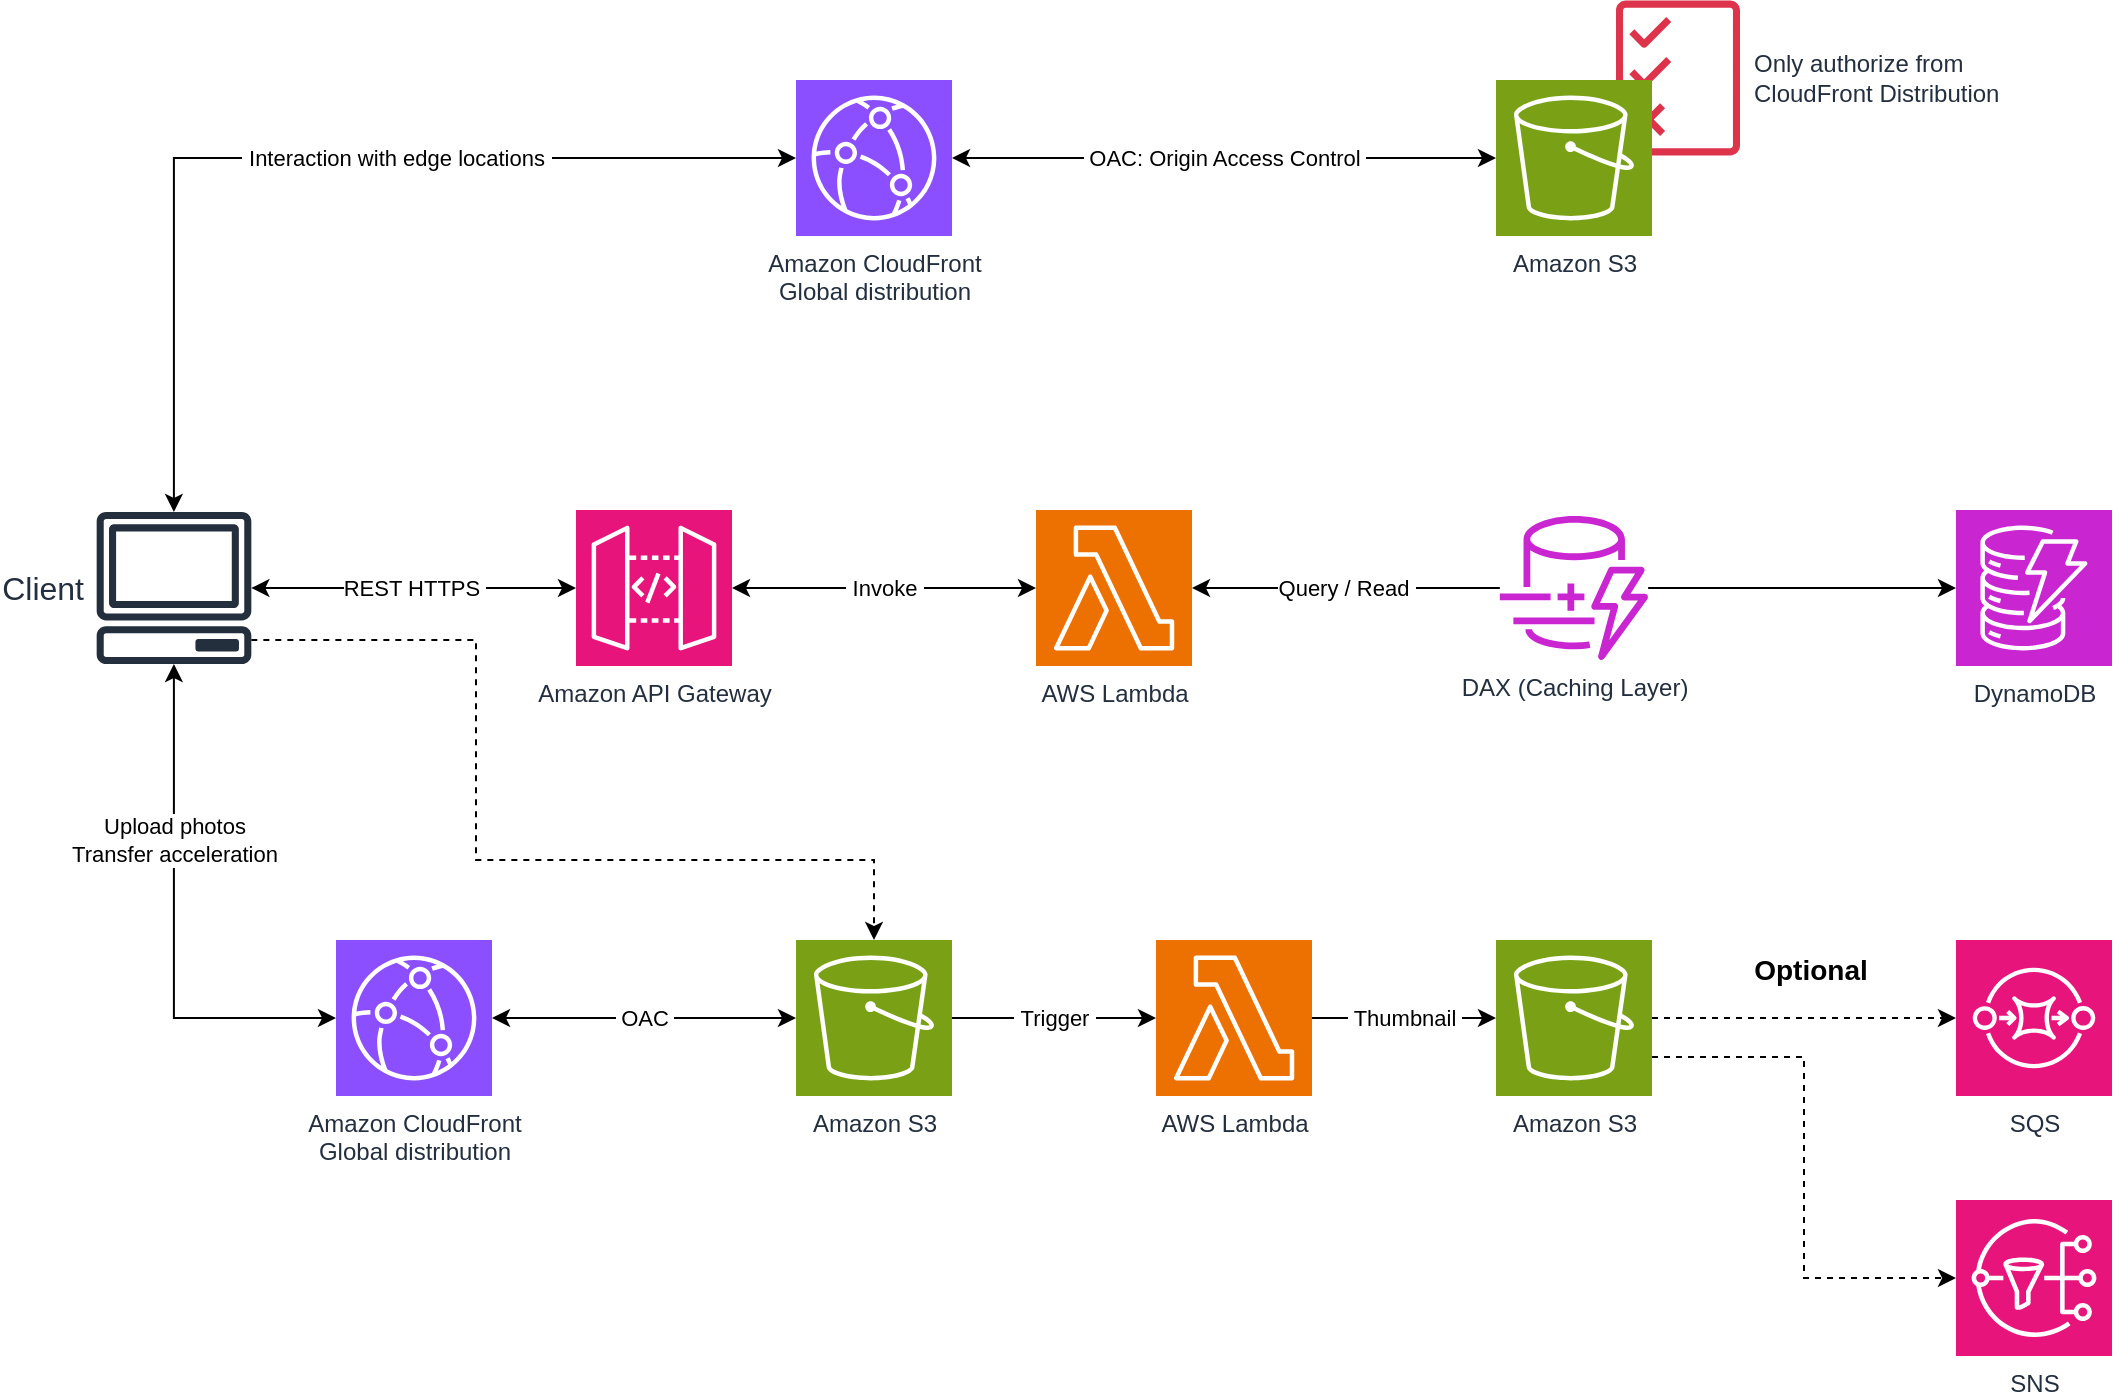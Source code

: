 <mxfile version="26.0.4">
  <diagram name="Page-1" id="jDS-JhoGd5YdV7mLaF9I">
    <mxGraphModel dx="2161" dy="1208" grid="1" gridSize="10" guides="1" tooltips="1" connect="1" arrows="1" fold="1" page="1" pageScale="1" pageWidth="850" pageHeight="1100" math="0" shadow="0">
      <root>
        <mxCell id="0" />
        <mxCell id="1" parent="0" />
        <mxCell id="gQkPntAoCRmPmgcHr82w-18" value="REST HTTPS&amp;nbsp;" style="edgeStyle=orthogonalEdgeStyle;rounded=0;orthogonalLoop=1;jettySize=auto;html=1;startArrow=classic;startFill=1;" edge="1" parent="1" source="gQkPntAoCRmPmgcHr82w-2" target="gQkPntAoCRmPmgcHr82w-3">
          <mxGeometry relative="1" as="geometry" />
        </mxCell>
        <mxCell id="gQkPntAoCRmPmgcHr82w-33" style="edgeStyle=orthogonalEdgeStyle;rounded=0;orthogonalLoop=1;jettySize=auto;html=1;dashed=1;" edge="1" parent="1" source="gQkPntAoCRmPmgcHr82w-2" target="gQkPntAoCRmPmgcHr82w-12">
          <mxGeometry relative="1" as="geometry">
            <Array as="points">
              <mxPoint x="160" y="460" />
              <mxPoint x="160" y="570" />
              <mxPoint x="359" y="570" />
            </Array>
          </mxGeometry>
        </mxCell>
        <mxCell id="gQkPntAoCRmPmgcHr82w-2" value="Client" style="sketch=0;outlineConnect=0;fontColor=#232F3E;gradientColor=none;fillColor=#232F3D;strokeColor=none;dashed=0;verticalLabelPosition=middle;verticalAlign=middle;align=right;html=1;fontSize=16;fontStyle=0;aspect=fixed;pointerEvents=1;shape=mxgraph.aws4.client;labelPosition=left;spacingRight=5;" vertex="1" parent="1">
          <mxGeometry x="-30" y="396" width="78" height="76" as="geometry" />
        </mxCell>
        <mxCell id="gQkPntAoCRmPmgcHr82w-19" value="&amp;nbsp;Invoke&amp;nbsp;" style="edgeStyle=orthogonalEdgeStyle;rounded=0;orthogonalLoop=1;jettySize=auto;html=1;startArrow=classic;startFill=1;" edge="1" parent="1" source="gQkPntAoCRmPmgcHr82w-3" target="gQkPntAoCRmPmgcHr82w-14">
          <mxGeometry relative="1" as="geometry" />
        </mxCell>
        <mxCell id="gQkPntAoCRmPmgcHr82w-3" value="Amazon API Gateway" style="sketch=0;points=[[0,0,0],[0.25,0,0],[0.5,0,0],[0.75,0,0],[1,0,0],[0,1,0],[0.25,1,0],[0.5,1,0],[0.75,1,0],[1,1,0],[0,0.25,0],[0,0.5,0],[0,0.75,0],[1,0.25,0],[1,0.5,0],[1,0.75,0]];outlineConnect=0;fontColor=#232F3E;fillColor=#E7157B;strokeColor=#ffffff;dashed=0;verticalLabelPosition=bottom;verticalAlign=top;align=center;html=1;fontSize=12;fontStyle=0;aspect=fixed;shape=mxgraph.aws4.resourceIcon;resIcon=mxgraph.aws4.api_gateway;" vertex="1" parent="1">
          <mxGeometry x="210" y="395" width="78" height="78" as="geometry" />
        </mxCell>
        <mxCell id="gQkPntAoCRmPmgcHr82w-24" value="&amp;nbsp;OAC: Origin Access Control&amp;nbsp;" style="edgeStyle=orthogonalEdgeStyle;rounded=0;orthogonalLoop=1;jettySize=auto;html=1;startArrow=classic;startFill=1;" edge="1" parent="1" source="gQkPntAoCRmPmgcHr82w-4" target="gQkPntAoCRmPmgcHr82w-17">
          <mxGeometry relative="1" as="geometry" />
        </mxCell>
        <mxCell id="gQkPntAoCRmPmgcHr82w-4" value="Amazon CloudFront&lt;div&gt;Global distribution&lt;/div&gt;" style="sketch=0;points=[[0,0,0],[0.25,0,0],[0.5,0,0],[0.75,0,0],[1,0,0],[0,1,0],[0.25,1,0],[0.5,1,0],[0.75,1,0],[1,1,0],[0,0.25,0],[0,0.5,0],[0,0.75,0],[1,0.25,0],[1,0.5,0],[1,0.75,0]];outlineConnect=0;fontColor=#232F3E;fillColor=#8C4FFF;strokeColor=#ffffff;dashed=0;verticalLabelPosition=bottom;verticalAlign=top;align=center;html=1;fontSize=12;fontStyle=0;aspect=fixed;shape=mxgraph.aws4.resourceIcon;resIcon=mxgraph.aws4.cloudfront;" vertex="1" parent="1">
          <mxGeometry x="320" y="180" width="78" height="78" as="geometry" />
        </mxCell>
        <mxCell id="gQkPntAoCRmPmgcHr82w-28" style="edgeStyle=orthogonalEdgeStyle;rounded=0;orthogonalLoop=1;jettySize=auto;html=1;dashed=1;" edge="1" parent="1" source="gQkPntAoCRmPmgcHr82w-5" target="gQkPntAoCRmPmgcHr82w-8">
          <mxGeometry relative="1" as="geometry" />
        </mxCell>
        <mxCell id="gQkPntAoCRmPmgcHr82w-5" value="Amazon S3" style="sketch=0;points=[[0,0,0],[0.25,0,0],[0.5,0,0],[0.75,0,0],[1,0,0],[0,1,0],[0.25,1,0],[0.5,1,0],[0.75,1,0],[1,1,0],[0,0.25,0],[0,0.5,0],[0,0.75,0],[1,0.25,0],[1,0.5,0],[1,0.75,0]];outlineConnect=0;fontColor=#232F3E;fillColor=#7AA116;strokeColor=#ffffff;dashed=0;verticalLabelPosition=bottom;verticalAlign=top;align=center;html=1;fontSize=12;fontStyle=0;aspect=fixed;shape=mxgraph.aws4.resourceIcon;resIcon=mxgraph.aws4.s3;" vertex="1" parent="1">
          <mxGeometry x="670" y="610" width="78" height="78" as="geometry" />
        </mxCell>
        <mxCell id="gQkPntAoCRmPmgcHr82w-21" style="edgeStyle=orthogonalEdgeStyle;rounded=0;orthogonalLoop=1;jettySize=auto;html=1;" edge="1" parent="1" source="gQkPntAoCRmPmgcHr82w-6" target="gQkPntAoCRmPmgcHr82w-7">
          <mxGeometry relative="1" as="geometry" />
        </mxCell>
        <mxCell id="gQkPntAoCRmPmgcHr82w-6" value="DAX (Caching Layer)" style="sketch=0;outlineConnect=0;fontColor=#232F3E;gradientColor=none;fillColor=#C925D1;strokeColor=none;dashed=0;verticalLabelPosition=bottom;verticalAlign=top;align=center;html=1;fontSize=12;fontStyle=0;aspect=fixed;pointerEvents=1;shape=mxgraph.aws4.dynamodb_dax;" vertex="1" parent="1">
          <mxGeometry x="670" y="398" width="78" height="72" as="geometry" />
        </mxCell>
        <mxCell id="gQkPntAoCRmPmgcHr82w-7" value="DynamoDB" style="sketch=0;points=[[0,0,0],[0.25,0,0],[0.5,0,0],[0.75,0,0],[1,0,0],[0,1,0],[0.25,1,0],[0.5,1,0],[0.75,1,0],[1,1,0],[0,0.25,0],[0,0.5,0],[0,0.75,0],[1,0.25,0],[1,0.5,0],[1,0.75,0]];outlineConnect=0;fontColor=#232F3E;fillColor=#C925D1;strokeColor=#ffffff;dashed=0;verticalLabelPosition=bottom;verticalAlign=top;align=center;html=1;fontSize=12;fontStyle=0;aspect=fixed;shape=mxgraph.aws4.resourceIcon;resIcon=mxgraph.aws4.dynamodb;" vertex="1" parent="1">
          <mxGeometry x="900" y="395" width="78" height="78" as="geometry" />
        </mxCell>
        <mxCell id="gQkPntAoCRmPmgcHr82w-8" value="SQS" style="sketch=0;points=[[0,0,0],[0.25,0,0],[0.5,0,0],[0.75,0,0],[1,0,0],[0,1,0],[0.25,1,0],[0.5,1,0],[0.75,1,0],[1,1,0],[0,0.25,0],[0,0.5,0],[0,0.75,0],[1,0.25,0],[1,0.5,0],[1,0.75,0]];outlineConnect=0;fontColor=#232F3E;fillColor=#E7157B;strokeColor=#ffffff;dashed=0;verticalLabelPosition=bottom;verticalAlign=top;align=center;html=1;fontSize=12;fontStyle=0;aspect=fixed;shape=mxgraph.aws4.resourceIcon;resIcon=mxgraph.aws4.sqs;" vertex="1" parent="1">
          <mxGeometry x="900" y="610" width="78" height="78" as="geometry" />
        </mxCell>
        <mxCell id="gQkPntAoCRmPmgcHr82w-9" value="SNS" style="sketch=0;points=[[0,0,0],[0.25,0,0],[0.5,0,0],[0.75,0,0],[1,0,0],[0,1,0],[0.25,1,0],[0.5,1,0],[0.75,1,0],[1,1,0],[0,0.25,0],[0,0.5,0],[0,0.75,0],[1,0.25,0],[1,0.5,0],[1,0.75,0]];outlineConnect=0;fontColor=#232F3E;fillColor=#E7157B;strokeColor=#ffffff;dashed=0;verticalLabelPosition=bottom;verticalAlign=top;align=center;html=1;fontSize=12;fontStyle=0;aspect=fixed;shape=mxgraph.aws4.resourceIcon;resIcon=mxgraph.aws4.sns;" vertex="1" parent="1">
          <mxGeometry x="900" y="740" width="78" height="78" as="geometry" />
        </mxCell>
        <mxCell id="gQkPntAoCRmPmgcHr82w-25" value="&amp;nbsp;OAC&amp;nbsp;" style="edgeStyle=orthogonalEdgeStyle;rounded=0;orthogonalLoop=1;jettySize=auto;html=1;startArrow=classic;startFill=1;" edge="1" parent="1" source="gQkPntAoCRmPmgcHr82w-10" target="gQkPntAoCRmPmgcHr82w-12">
          <mxGeometry relative="1" as="geometry" />
        </mxCell>
        <mxCell id="gQkPntAoCRmPmgcHr82w-10" value="Amazon CloudFront&lt;div&gt;Global distribution&lt;/div&gt;" style="sketch=0;points=[[0,0,0],[0.25,0,0],[0.5,0,0],[0.75,0,0],[1,0,0],[0,1,0],[0.25,1,0],[0.5,1,0],[0.75,1,0],[1,1,0],[0,0.25,0],[0,0.5,0],[0,0.75,0],[1,0.25,0],[1,0.5,0],[1,0.75,0]];outlineConnect=0;fontColor=#232F3E;fillColor=#8C4FFF;strokeColor=#ffffff;dashed=0;verticalLabelPosition=bottom;verticalAlign=top;align=center;html=1;fontSize=12;fontStyle=0;aspect=fixed;shape=mxgraph.aws4.resourceIcon;resIcon=mxgraph.aws4.cloudfront;" vertex="1" parent="1">
          <mxGeometry x="90" y="610" width="78" height="78" as="geometry" />
        </mxCell>
        <mxCell id="gQkPntAoCRmPmgcHr82w-27" value="&amp;nbsp;Thumbnail&amp;nbsp;" style="edgeStyle=orthogonalEdgeStyle;rounded=0;orthogonalLoop=1;jettySize=auto;html=1;" edge="1" parent="1" source="gQkPntAoCRmPmgcHr82w-11" target="gQkPntAoCRmPmgcHr82w-5">
          <mxGeometry relative="1" as="geometry" />
        </mxCell>
        <mxCell id="gQkPntAoCRmPmgcHr82w-11" value="AWS Lambda" style="sketch=0;points=[[0,0,0],[0.25,0,0],[0.5,0,0],[0.75,0,0],[1,0,0],[0,1,0],[0.25,1,0],[0.5,1,0],[0.75,1,0],[1,1,0],[0,0.25,0],[0,0.5,0],[0,0.75,0],[1,0.25,0],[1,0.5,0],[1,0.75,0]];outlineConnect=0;fontColor=#232F3E;fillColor=#ED7100;strokeColor=#ffffff;dashed=0;verticalLabelPosition=bottom;verticalAlign=top;align=center;html=1;fontSize=12;fontStyle=0;aspect=fixed;shape=mxgraph.aws4.resourceIcon;resIcon=mxgraph.aws4.lambda;" vertex="1" parent="1">
          <mxGeometry x="500" y="610" width="78" height="78" as="geometry" />
        </mxCell>
        <mxCell id="gQkPntAoCRmPmgcHr82w-26" value="&amp;nbsp;Trigger&amp;nbsp;" style="edgeStyle=orthogonalEdgeStyle;rounded=0;orthogonalLoop=1;jettySize=auto;html=1;" edge="1" parent="1" source="gQkPntAoCRmPmgcHr82w-12" target="gQkPntAoCRmPmgcHr82w-11">
          <mxGeometry relative="1" as="geometry" />
        </mxCell>
        <mxCell id="gQkPntAoCRmPmgcHr82w-12" value="Amazon S3" style="sketch=0;points=[[0,0,0],[0.25,0,0],[0.5,0,0],[0.75,0,0],[1,0,0],[0,1,0],[0.25,1,0],[0.5,1,0],[0.75,1,0],[1,1,0],[0,0.25,0],[0,0.5,0],[0,0.75,0],[1,0.25,0],[1,0.5,0],[1,0.75,0]];outlineConnect=0;fontColor=#232F3E;fillColor=#7AA116;strokeColor=#ffffff;dashed=0;verticalLabelPosition=bottom;verticalAlign=top;align=center;html=1;fontSize=12;fontStyle=0;aspect=fixed;shape=mxgraph.aws4.resourceIcon;resIcon=mxgraph.aws4.s3;" vertex="1" parent="1">
          <mxGeometry x="320" y="610" width="78" height="78" as="geometry" />
        </mxCell>
        <mxCell id="gQkPntAoCRmPmgcHr82w-20" value="Query / Read&amp;nbsp;" style="edgeStyle=orthogonalEdgeStyle;rounded=0;orthogonalLoop=1;jettySize=auto;html=1;" edge="1" parent="1" source="gQkPntAoCRmPmgcHr82w-6" target="gQkPntAoCRmPmgcHr82w-14">
          <mxGeometry relative="1" as="geometry" />
        </mxCell>
        <mxCell id="gQkPntAoCRmPmgcHr82w-14" value="AWS Lambda" style="sketch=0;points=[[0,0,0],[0.25,0,0],[0.5,0,0],[0.75,0,0],[1,0,0],[0,1,0],[0.25,1,0],[0.5,1,0],[0.75,1,0],[1,1,0],[0,0.25,0],[0,0.5,0],[0,0.75,0],[1,0.25,0],[1,0.5,0],[1,0.75,0]];outlineConnect=0;fontColor=#232F3E;fillColor=#ED7100;strokeColor=#ffffff;dashed=0;verticalLabelPosition=bottom;verticalAlign=top;align=center;html=1;fontSize=12;fontStyle=0;aspect=fixed;shape=mxgraph.aws4.resourceIcon;resIcon=mxgraph.aws4.lambda;" vertex="1" parent="1">
          <mxGeometry x="440" y="395" width="78" height="78" as="geometry" />
        </mxCell>
        <mxCell id="gQkPntAoCRmPmgcHr82w-16" value="Only authorize from&lt;div&gt;CloudFront Distribution&lt;/div&gt;" style="sketch=0;outlineConnect=0;fontColor=#232F3E;gradientColor=none;fillColor=#DD344C;strokeColor=none;dashed=0;verticalLabelPosition=middle;verticalAlign=middle;align=left;html=1;fontSize=12;fontStyle=0;aspect=fixed;pointerEvents=1;shape=mxgraph.aws4.permissions;labelPosition=right;spacingLeft=5;" vertex="1" parent="1">
          <mxGeometry x="730" y="140" width="62" height="78" as="geometry" />
        </mxCell>
        <mxCell id="gQkPntAoCRmPmgcHr82w-17" value="Amazon S3" style="sketch=0;points=[[0,0,0],[0.25,0,0],[0.5,0,0],[0.75,0,0],[1,0,0],[0,1,0],[0.25,1,0],[0.5,1,0],[0.75,1,0],[1,1,0],[0,0.25,0],[0,0.5,0],[0,0.75,0],[1,0.25,0],[1,0.5,0],[1,0.75,0]];outlineConnect=0;fontColor=#232F3E;fillColor=#7AA116;strokeColor=#ffffff;dashed=0;verticalLabelPosition=bottom;verticalAlign=top;align=center;html=1;fontSize=12;fontStyle=0;aspect=fixed;shape=mxgraph.aws4.resourceIcon;resIcon=mxgraph.aws4.s3;" vertex="1" parent="1">
          <mxGeometry x="670" y="180" width="78" height="78" as="geometry" />
        </mxCell>
        <mxCell id="gQkPntAoCRmPmgcHr82w-23" value="&amp;nbsp;Interaction with edge locations&amp;nbsp;" style="edgeStyle=orthogonalEdgeStyle;rounded=0;orthogonalLoop=1;jettySize=auto;html=1;entryX=0;entryY=0.5;entryDx=0;entryDy=0;entryPerimeter=0;startArrow=classic;startFill=1;" edge="1" parent="1" source="gQkPntAoCRmPmgcHr82w-2" target="gQkPntAoCRmPmgcHr82w-4">
          <mxGeometry x="0.18" relative="1" as="geometry">
            <Array as="points">
              <mxPoint x="9" y="219" />
            </Array>
            <mxPoint as="offset" />
          </mxGeometry>
        </mxCell>
        <mxCell id="gQkPntAoCRmPmgcHr82w-30" value="Optional" style="text;html=1;align=center;verticalAlign=middle;resizable=0;points=[];autosize=1;strokeColor=none;fillColor=none;fontStyle=1;fontSize=14;" vertex="1" parent="1">
          <mxGeometry x="787" y="610" width="80" height="30" as="geometry" />
        </mxCell>
        <mxCell id="gQkPntAoCRmPmgcHr82w-31" style="edgeStyle=orthogonalEdgeStyle;rounded=0;orthogonalLoop=1;jettySize=auto;html=1;exitX=1;exitY=0.75;exitDx=0;exitDy=0;exitPerimeter=0;entryX=0;entryY=0.5;entryDx=0;entryDy=0;entryPerimeter=0;dashed=1;" edge="1" parent="1" source="gQkPntAoCRmPmgcHr82w-5" target="gQkPntAoCRmPmgcHr82w-9">
          <mxGeometry relative="1" as="geometry" />
        </mxCell>
        <mxCell id="gQkPntAoCRmPmgcHr82w-32" value="Upload photos&lt;div&gt;Transfer acceleration&lt;/div&gt;" style="edgeStyle=orthogonalEdgeStyle;rounded=0;orthogonalLoop=1;jettySize=auto;html=1;entryX=0;entryY=0.5;entryDx=0;entryDy=0;entryPerimeter=0;startArrow=classic;startFill=1;" edge="1" parent="1" source="gQkPntAoCRmPmgcHr82w-2" target="gQkPntAoCRmPmgcHr82w-10">
          <mxGeometry x="-0.318" relative="1" as="geometry">
            <Array as="points">
              <mxPoint x="9" y="649" />
            </Array>
            <mxPoint as="offset" />
          </mxGeometry>
        </mxCell>
      </root>
    </mxGraphModel>
  </diagram>
</mxfile>
